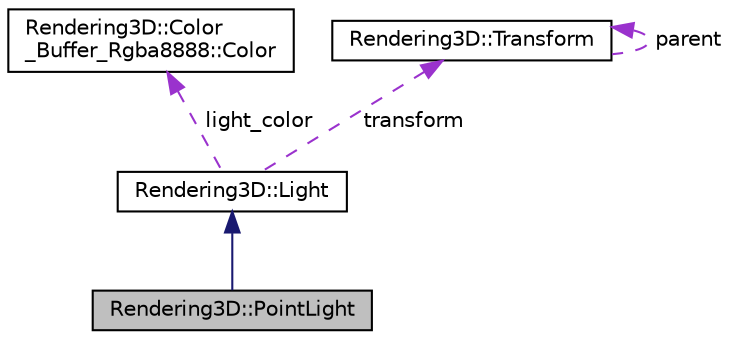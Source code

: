 digraph "Rendering3D::PointLight"
{
 // LATEX_PDF_SIZE
  edge [fontname="Helvetica",fontsize="10",labelfontname="Helvetica",labelfontsize="10"];
  node [fontname="Helvetica",fontsize="10",shape=record];
  Node1 [label="Rendering3D::PointLight",height=0.2,width=0.4,color="black", fillcolor="grey75", style="filled", fontcolor="black",tooltip="Point lights A point light is omnidirectional and its intensity is attenuated by the distance."];
  Node2 -> Node1 [dir="back",color="midnightblue",fontsize="10",style="solid",fontname="Helvetica"];
  Node2 [label="Rendering3D::Light",height=0.2,width=0.4,color="black", fillcolor="white", style="filled",URL="$class_rendering3_d_1_1_light.html",tooltip="The light base class."];
  Node3 -> Node2 [dir="back",color="darkorchid3",fontsize="10",style="dashed",label=" light_color" ,fontname="Helvetica"];
  Node3 [label="Rendering3D::Color\l_Buffer_Rgba8888::Color",height=0.2,width=0.4,color="black", fillcolor="white", style="filled",URL="$struct_rendering3_d_1_1_color___buffer___rgba8888_1_1_color.html",tooltip=" "];
  Node4 -> Node2 [dir="back",color="darkorchid3",fontsize="10",style="dashed",label=" transform" ,fontname="Helvetica"];
  Node4 [label="Rendering3D::Transform",height=0.2,width=0.4,color="black", fillcolor="white", style="filled",URL="$struct_rendering3_d_1_1_transform.html",tooltip="Transform data."];
  Node4 -> Node4 [dir="back",color="darkorchid3",fontsize="10",style="dashed",label=" parent" ,fontname="Helvetica"];
}
